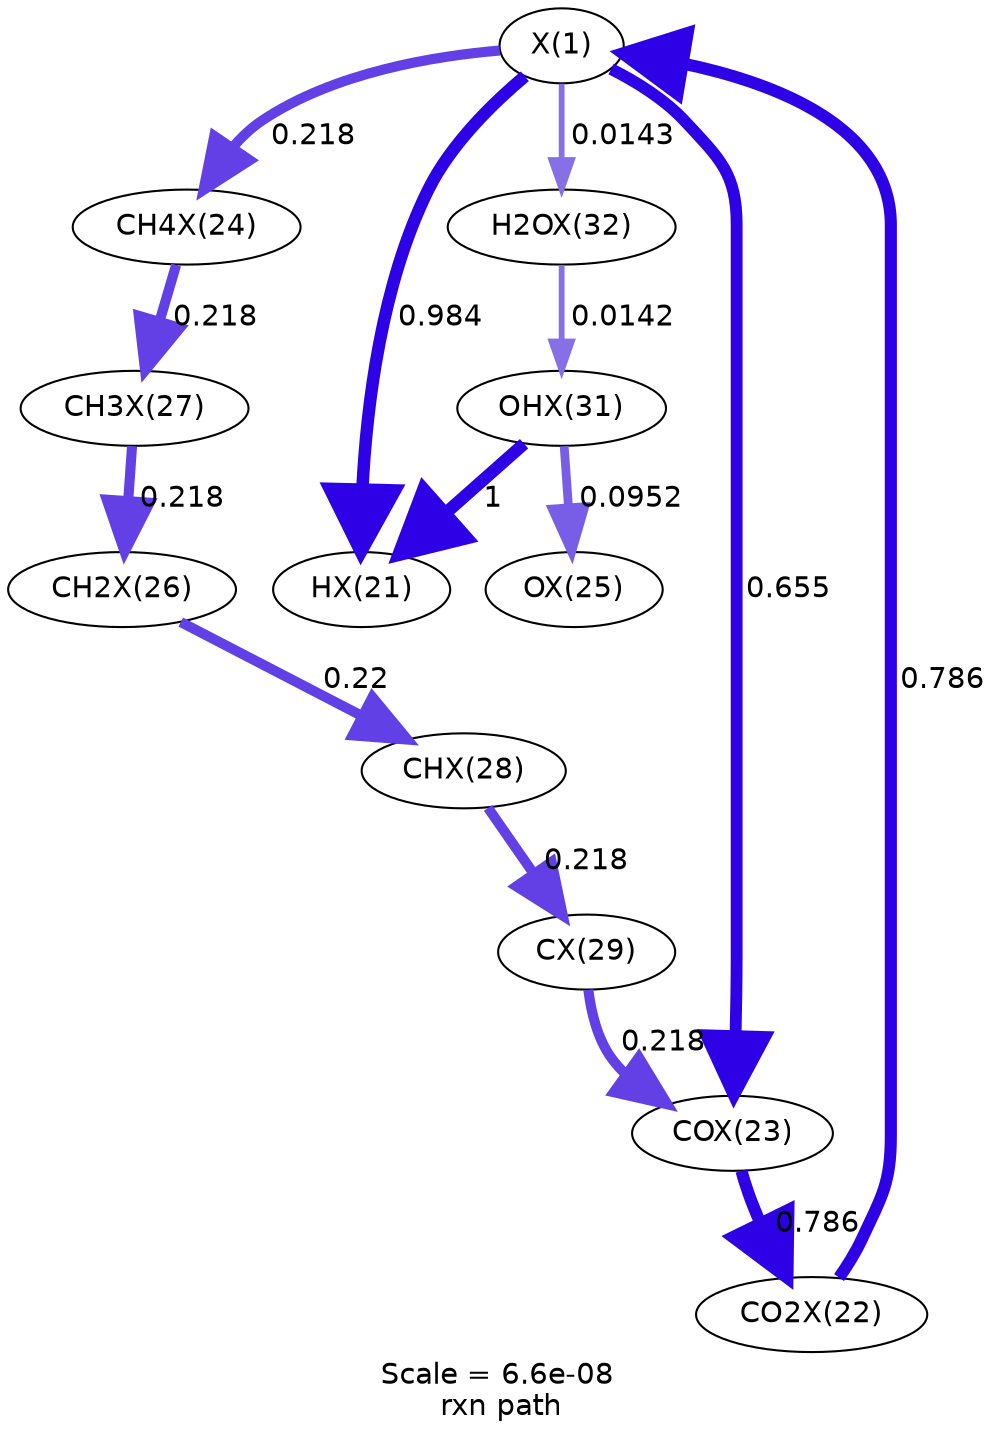 digraph reaction_paths {
center=1;
s0 -> s1[fontname="Helvetica", penwidth=5.99, arrowsize=2.99, color="0.7, 1.48, 0.9"
, label=" 0.984"];
s2 -> s0[fontname="Helvetica", penwidth=5.82, arrowsize=2.91, color="0.7, 1.29, 0.9"
, label=" 0.786"];
s0 -> s3[fontname="Helvetica", penwidth=5.68, arrowsize=2.84, color="0.7, 1.15, 0.9"
, label=" 0.655"];
s0 -> s12[fontname="Helvetica", penwidth=2.79, arrowsize=1.4, color="0.7, 0.514, 0.9"
, label=" 0.0143"];
s0 -> s4[fontname="Helvetica", penwidth=4.85, arrowsize=2.43, color="0.7, 0.718, 0.9"
, label=" 0.218"];
s11 -> s1[fontname="Helvetica", penwidth=6, arrowsize=3, color="0.7, 1.5, 0.9"
, label=" 1"];
s3 -> s2[fontname="Helvetica", penwidth=5.82, arrowsize=2.91, color="0.7, 1.29, 0.9"
, label=" 0.786"];
s9 -> s3[fontname="Helvetica", penwidth=4.85, arrowsize=2.43, color="0.7, 0.718, 0.9"
, label=" 0.218"];
s11 -> s5[fontname="Helvetica", penwidth=4.22, arrowsize=2.11, color="0.7, 0.595, 0.9"
, label=" 0.0952"];
s7 -> s6[fontname="Helvetica", penwidth=4.85, arrowsize=2.43, color="0.7, 0.718, 0.9"
, label=" 0.218"];
s6 -> s8[fontname="Helvetica", penwidth=4.86, arrowsize=2.43, color="0.7, 0.72, 0.9"
, label=" 0.22"];
s4 -> s7[fontname="Helvetica", penwidth=4.85, arrowsize=2.43, color="0.7, 0.718, 0.9"
, label=" 0.218"];
s8 -> s9[fontname="Helvetica", penwidth=4.85, arrowsize=2.43, color="0.7, 0.718, 0.9"
, label=" 0.218"];
s12 -> s11[fontname="Helvetica", penwidth=2.79, arrowsize=1.39, color="0.7, 0.514, 0.9"
, label=" 0.0142"];
s0 [ fontname="Helvetica", label="X(1)"];
s1 [ fontname="Helvetica", label="HX(21)"];
s2 [ fontname="Helvetica", label="CO2X(22)"];
s3 [ fontname="Helvetica", label="COX(23)"];
s4 [ fontname="Helvetica", label="CH4X(24)"];
s5 [ fontname="Helvetica", label="OX(25)"];
s6 [ fontname="Helvetica", label="CH2X(26)"];
s7 [ fontname="Helvetica", label="CH3X(27)"];
s8 [ fontname="Helvetica", label="CHX(28)"];
s9 [ fontname="Helvetica", label="CX(29)"];
s11 [ fontname="Helvetica", label="OHX(31)"];
s12 [ fontname="Helvetica", label="H2OX(32)"];
 label = "Scale = 6.6e-08\l rxn path";
 fontname = "Helvetica";
}
